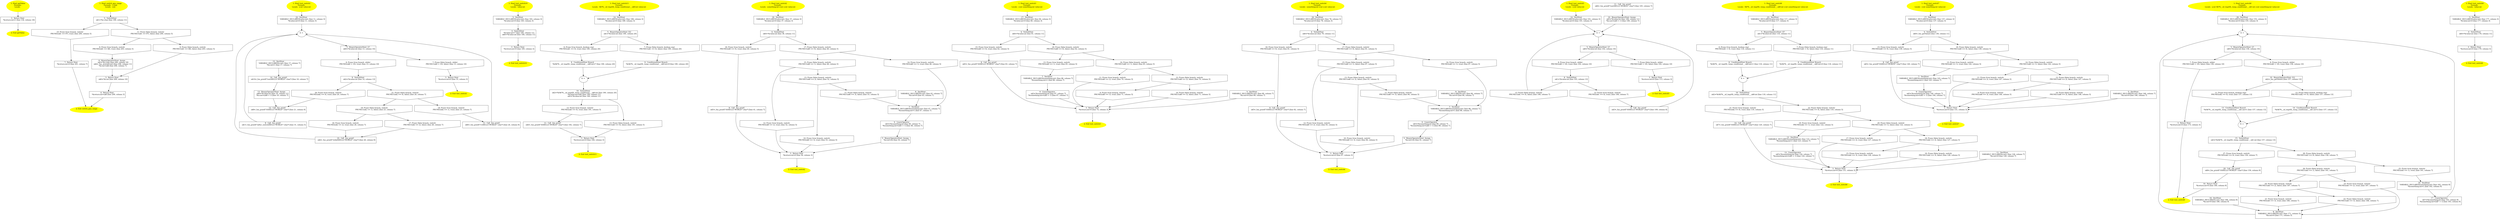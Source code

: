 /* @generated */
digraph cfg {
"getValue.faa0c7b1433b0c97_1" [label="1: Start getValue\nFormals: \nLocals:  \n  " color=yellow style=filled]
	

	 "getValue.faa0c7b1433b0c97_1" -> "getValue.faa0c7b1433b0c97_3" ;
"getValue.faa0c7b1433b0c97_2" [label="2: Exit getValue \n  " color=yellow style=filled]
	

"getValue.faa0c7b1433b0c97_3" [label="3:  Return Stmt \n   *&return:int=1 [line 134, column 18]\n " shape="box"]
	

	 "getValue.faa0c7b1433b0c97_3" -> "getValue.faa0c7b1433b0c97_2" ;
"switch_gnu_range.fe09b2428ff32c71_1" [label="1: Start switch_gnu_range\nFormals:  c:char\nLocals:  i:int \n  " color=yellow style=filled]
	

	 "switch_gnu_range.fe09b2428ff32c71_1" -> "switch_gnu_range.fe09b2428ff32c71_5" ;
"switch_gnu_range.fe09b2428ff32c71_2" [label="2: Exit switch_gnu_range \n  " color=yellow style=filled]
	

"switch_gnu_range.fe09b2428ff32c71_3" [label="3:  Return Stmt \n   n$0=*&i:int [line 209, column 10]\n " shape="box"]
	

	 "switch_gnu_range.fe09b2428ff32c71_3" -> "switch_gnu_range.fe09b2428ff32c71_4" ;
"switch_gnu_range.fe09b2428ff32c71_4" [label="4:  Return Stmt \n   *&return:int=n$0 [line 209, column 3]\n " shape="box"]
	

	 "switch_gnu_range.fe09b2428ff32c71_4" -> "switch_gnu_range.fe09b2428ff32c71_2" ;
"switch_gnu_range.fe09b2428ff32c71_5" [label="5:  SwitchStmt \n   n$1=*&c:char [line 199, column 11]\n " shape="box"]
	

	 "switch_gnu_range.fe09b2428ff32c71_5" -> "switch_gnu_range.fe09b2428ff32c71_10" ;
	 "switch_gnu_range.fe09b2428ff32c71_5" -> "switch_gnu_range.fe09b2428ff32c71_11" ;
"switch_gnu_range.fe09b2428ff32c71_6" [label="6:  BinaryOperatorStmt: Assign \n   n$3=*&c:char [line 206, column 16]\n  n$4=_fun_atoi(n$3:int) [line 206, column 11]\n  *&i:int=n$4 [line 206, column 7]\n " shape="box"]
	

	 "switch_gnu_range.fe09b2428ff32c71_6" -> "switch_gnu_range.fe09b2428ff32c71_3" ;
"switch_gnu_range.fe09b2428ff32c71_7" [label="7:  Return Stmt \n   *&return:int=0 [line 201, column 7]\n " shape="box"]
	

	 "switch_gnu_range.fe09b2428ff32c71_7" -> "switch_gnu_range.fe09b2428ff32c71_2" ;
"switch_gnu_range.fe09b2428ff32c71_8" [label="8: Prune (true branch, switch) \n   PRUNE((n$1 == 48), true); [line 203, column 5]\n " shape="invhouse"]
	

	 "switch_gnu_range.fe09b2428ff32c71_8" -> "switch_gnu_range.fe09b2428ff32c71_6" ;
"switch_gnu_range.fe09b2428ff32c71_9" [label="9: Prune (false branch, switch) \n   PRUNE(!(n$1 == 48), false); [line 203, column 5]\n " shape="invhouse"]
	

	 "switch_gnu_range.fe09b2428ff32c71_9" -> "switch_gnu_range.fe09b2428ff32c71_3" ;
"switch_gnu_range.fe09b2428ff32c71_10" [label="10: Prune (true branch, switch) \n   PRUNE((n$1 == 97), true); [line 200, column 5]\n " shape="invhouse"]
	

	 "switch_gnu_range.fe09b2428ff32c71_10" -> "switch_gnu_range.fe09b2428ff32c71_7" ;
"switch_gnu_range.fe09b2428ff32c71_11" [label="11: Prune (false branch, switch) \n   PRUNE(!(n$1 == 97), false); [line 200, column 5]\n " shape="invhouse"]
	

	 "switch_gnu_range.fe09b2428ff32c71_11" -> "switch_gnu_range.fe09b2428ff32c71_8" ;
	 "switch_gnu_range.fe09b2428ff32c71_11" -> "switch_gnu_range.fe09b2428ff32c71_9" ;
"test_switch1.7c92c7e14d1a0ee2_1" [label="1: Start test_switch1\nFormals: \nLocals:  x:int value:int \n  " color=yellow style=filled]
	

	 "test_switch1.7c92c7e14d1a0ee2_1" -> "test_switch1.7c92c7e14d1a0ee2_22" ;
"test_switch1.7c92c7e14d1a0ee2_2" [label="2: Exit test_switch1 \n  " color=yellow style=filled]
	

"test_switch1.7c92c7e14d1a0ee2_3" [label="3:  Return Stmt \n   *&return:int=0 [line 33, column 3]\n " shape="box"]
	

	 "test_switch1.7c92c7e14d1a0ee2_3" -> "test_switch1.7c92c7e14d1a0ee2_2" ;
"test_switch1.7c92c7e14d1a0ee2_4" [label="4: + \n  " ]
	

	 "test_switch1.7c92c7e14d1a0ee2_4" -> "test_switch1.7c92c7e14d1a0ee2_5" ;
"test_switch1.7c92c7e14d1a0ee2_5" [label="5:  BinaryOperatorStmt: LT \n   n$0=*&value:int [line 13, column 10]\n " shape="box"]
	

	 "test_switch1.7c92c7e14d1a0ee2_5" -> "test_switch1.7c92c7e14d1a0ee2_6" ;
	 "test_switch1.7c92c7e14d1a0ee2_5" -> "test_switch1.7c92c7e14d1a0ee2_7" ;
"test_switch1.7c92c7e14d1a0ee2_6" [label="6: Prune (true branch, while) \n   PRUNE((n$0 < 10), true); [line 13, column 10]\n " shape="invhouse"]
	

	 "test_switch1.7c92c7e14d1a0ee2_6" -> "test_switch1.7c92c7e14d1a0ee2_9" ;
"test_switch1.7c92c7e14d1a0ee2_7" [label="7: Prune (false branch, while) \n   PRUNE(!(n$0 < 10), false); [line 13, column 10]\n " shape="invhouse"]
	

	 "test_switch1.7c92c7e14d1a0ee2_7" -> "test_switch1.7c92c7e14d1a0ee2_3" ;
"test_switch1.7c92c7e14d1a0ee2_8" [label="8:  Call _fun_printf \n   n$1=_fun_printf(\"(after_switch)HELLO WORLD!\":char*) [line 31, column 5]\n " shape="box"]
	

	 "test_switch1.7c92c7e14d1a0ee2_8" -> "test_switch1.7c92c7e14d1a0ee2_4" ;
"test_switch1.7c92c7e14d1a0ee2_9" [label="9:  SwitchStmt \n   n$2=*&value:int [line 14, column 13]\n " shape="box"]
	

	 "test_switch1.7c92c7e14d1a0ee2_9" -> "test_switch1.7c92c7e14d1a0ee2_20" ;
	 "test_switch1.7c92c7e14d1a0ee2_9" -> "test_switch1.7c92c7e14d1a0ee2_21" ;
"test_switch1.7c92c7e14d1a0ee2_10" [label="10:  Call _fun_printf \n   n$4=_fun_printf(\"(2/def)HELLO WORLD!\":char*) [line 28, column 9]\n " shape="box"]
	

	 "test_switch1.7c92c7e14d1a0ee2_10" -> "test_switch1.7c92c7e14d1a0ee2_4" ;
"test_switch1.7c92c7e14d1a0ee2_11" [label="11:  Call _fun_printf \n   n$6=_fun_printf(\"(1)HELLO WORLD!\":char*) [line 24, column 9]\n " shape="box"]
	

	 "test_switch1.7c92c7e14d1a0ee2_11" -> "test_switch1.7c92c7e14d1a0ee2_4" ;
"test_switch1.7c92c7e14d1a0ee2_12" [label="12:  Call _fun_printf \n   n$8=_fun_printf(\"(0)HELLO WORLD!\":char*) [line 21, column 9]\n " shape="box"]
	

	 "test_switch1.7c92c7e14d1a0ee2_12" -> "test_switch1.7c92c7e14d1a0ee2_8" ;
"test_switch1.7c92c7e14d1a0ee2_13" [label="13:  BinaryOperatorStmt: Assign \n   n$9=*&value:int [line 19, column 11]\n  *&x:int=(n$9 + 1) [line 19, column 7]\n " shape="box"]
	

	 "test_switch1.7c92c7e14d1a0ee2_13" -> "test_switch1.7c92c7e14d1a0ee2_12" ;
"test_switch1.7c92c7e14d1a0ee2_14" [label="14:  Call _fun_printf \n   n$10=_fun_printf(\"(out)HELLO WORLD!\":char*) [line 18, column 7]\n " shape="box"]
	

	 "test_switch1.7c92c7e14d1a0ee2_14" -> "test_switch1.7c92c7e14d1a0ee2_13" ;
"test_switch1.7c92c7e14d1a0ee2_15" [label="15:  DeclStmt \n   VARIABLE_DECLARED(x:int); [line 17, column 7]\n  *&x:int=1 [line 17, column 7]\n " shape="box"]
	

	 "test_switch1.7c92c7e14d1a0ee2_15" -> "test_switch1.7c92c7e14d1a0ee2_14" ;
"test_switch1.7c92c7e14d1a0ee2_16" [label="16: Prune (true branch, switch) \n   PRUNE((n$2 == 2), true); [line 26, column 7]\n " shape="invhouse"]
	

	 "test_switch1.7c92c7e14d1a0ee2_16" -> "test_switch1.7c92c7e14d1a0ee2_10" ;
"test_switch1.7c92c7e14d1a0ee2_17" [label="17: Prune (false branch, switch) \n   PRUNE(!(n$2 == 2), false); [line 26, column 7]\n " shape="invhouse"]
	

	 "test_switch1.7c92c7e14d1a0ee2_17" -> "test_switch1.7c92c7e14d1a0ee2_10" ;
"test_switch1.7c92c7e14d1a0ee2_18" [label="18: Prune (true branch, switch) \n   PRUNE((n$2 == 1), true); [line 23, column 7]\n " shape="invhouse"]
	

	 "test_switch1.7c92c7e14d1a0ee2_18" -> "test_switch1.7c92c7e14d1a0ee2_11" ;
"test_switch1.7c92c7e14d1a0ee2_19" [label="19: Prune (false branch, switch) \n   PRUNE(!(n$2 == 1), false); [line 23, column 7]\n " shape="invhouse"]
	

	 "test_switch1.7c92c7e14d1a0ee2_19" -> "test_switch1.7c92c7e14d1a0ee2_16" ;
	 "test_switch1.7c92c7e14d1a0ee2_19" -> "test_switch1.7c92c7e14d1a0ee2_17" ;
"test_switch1.7c92c7e14d1a0ee2_20" [label="20: Prune (true branch, switch) \n   PRUNE((n$2 == 0), true); [line 20, column 7]\n " shape="invhouse"]
	

	 "test_switch1.7c92c7e14d1a0ee2_20" -> "test_switch1.7c92c7e14d1a0ee2_12" ;
"test_switch1.7c92c7e14d1a0ee2_21" [label="21: Prune (false branch, switch) \n   PRUNE(!(n$2 == 0), false); [line 20, column 7]\n " shape="invhouse"]
	

	 "test_switch1.7c92c7e14d1a0ee2_21" -> "test_switch1.7c92c7e14d1a0ee2_18" ;
	 "test_switch1.7c92c7e14d1a0ee2_21" -> "test_switch1.7c92c7e14d1a0ee2_19" ;
"test_switch1.7c92c7e14d1a0ee2_22" [label="22:  DeclStmt \n   VARIABLE_DECLARED(value:int); [line 11, column 3]\n  *&value:int=0 [line 11, column 3]\n " shape="box"]
	

	 "test_switch1.7c92c7e14d1a0ee2_22" -> "test_switch1.7c92c7e14d1a0ee2_4" ;
"test_switch10.8a4170d3888102a2_1" [label="1: Start test_switch10\nFormals: \nLocals:  value:int \n  " color=yellow style=filled]
	

	 "test_switch10.8a4170d3888102a2_1" -> "test_switch10.8a4170d3888102a2_5" ;
"test_switch10.8a4170d3888102a2_2" [label="2: Exit test_switch10 \n  " color=yellow style=filled]
	

"test_switch10.8a4170d3888102a2_3" [label="3:  Return Stmt \n   *&return:int=0 [line 185, column 3]\n " shape="box"]
	

	 "test_switch10.8a4170d3888102a2_3" -> "test_switch10.8a4170d3888102a2_2" ;
"test_switch10.8a4170d3888102a2_4" [label="4:  SwitchStmt \n   *&value:int=7 [line 184, column 11]\n  n$0=*&value:int [line 184, column 11]\n " shape="box"]
	

	 "test_switch10.8a4170d3888102a2_4" -> "test_switch10.8a4170d3888102a2_3" ;
"test_switch10.8a4170d3888102a2_5" [label="5:  DeclStmt \n   VARIABLE_DECLARED(value:int); [line 183, column 3]\n  *&value:int=0 [line 183, column 3]\n " shape="box"]
	

	 "test_switch10.8a4170d3888102a2_5" -> "test_switch10.8a4170d3888102a2_4" ;
"test_switch11.a1a6d859e414d268_1" [label="1: Start test_switch11\nFormals: \nLocals:  0$?%__sil_tmpSIL_temp_conditional___n$0:int value:int \n  " color=yellow style=filled]
	

	 "test_switch11.a1a6d859e414d268_1" -> "test_switch11.a1a6d859e414d268_14" ;
"test_switch11.a1a6d859e414d268_2" [label="2: Exit test_switch11 \n  " color=yellow style=filled]
	

"test_switch11.a1a6d859e414d268_3" [label="3:  Return Stmt \n   *&return:int=0 [line 194, column 3]\n " shape="box"]
	

	 "test_switch11.a1a6d859e414d268_3" -> "test_switch11.a1a6d859e414d268_2" ;
"test_switch11.a1a6d859e414d268_4" [label="4: + \n  " ]
	

	 "test_switch11.a1a6d859e414d268_4" -> "test_switch11.a1a6d859e414d268_10" ;
"test_switch11.a1a6d859e414d268_5" [label="5:  BinaryOperatorStmt: EQ \n   n$1=*&value:int [line 190, column 20]\n " shape="box"]
	

	 "test_switch11.a1a6d859e414d268_5" -> "test_switch11.a1a6d859e414d268_6" ;
	 "test_switch11.a1a6d859e414d268_5" -> "test_switch11.a1a6d859e414d268_7" ;
"test_switch11.a1a6d859e414d268_6" [label="6: Prune (true branch, boolean exp) \n   PRUNE((n$1 == 0), true); [line 190, column 20]\n " shape="invhouse"]
	

	 "test_switch11.a1a6d859e414d268_6" -> "test_switch11.a1a6d859e414d268_8" ;
"test_switch11.a1a6d859e414d268_7" [label="7: Prune (false branch, boolean exp) \n   PRUNE(!(n$1 == 0), false); [line 190, column 20]\n " shape="invhouse"]
	

	 "test_switch11.a1a6d859e414d268_7" -> "test_switch11.a1a6d859e414d268_9" ;
"test_switch11.a1a6d859e414d268_8" [label="8:  ConditionalStmt Branch \n   *&0$?%__sil_tmpSIL_temp_conditional___n$0:int=7 [line 190, column 20]\n " shape="box"]
	

	 "test_switch11.a1a6d859e414d268_8" -> "test_switch11.a1a6d859e414d268_4" ;
"test_switch11.a1a6d859e414d268_9" [label="9:  ConditionalStmt Branch \n   *&0$?%__sil_tmpSIL_temp_conditional___n$0:int=9 [line 190, column 20]\n " shape="box"]
	

	 "test_switch11.a1a6d859e414d268_9" -> "test_switch11.a1a6d859e414d268_4" ;
"test_switch11.a1a6d859e414d268_10" [label="10:  SwitchStmt \n   n$2=*&0$?%__sil_tmpSIL_temp_conditional___n$0:int [line 190, column 20]\n  *&value:int=n$2 [line 190, column 11]\n  n$3=*&value:int [line 190, column 11]\n " shape="box"]
	

	 "test_switch11.a1a6d859e414d268_10" -> "test_switch11.a1a6d859e414d268_12" ;
	 "test_switch11.a1a6d859e414d268_10" -> "test_switch11.a1a6d859e414d268_13" ;
"test_switch11.a1a6d859e414d268_11" [label="11:  Call _fun_printf \n   n$4=_fun_printf(\"(0)HELLO WORLD!\":char*) [line 192, column 7]\n " shape="box"]
	

	 "test_switch11.a1a6d859e414d268_11" -> "test_switch11.a1a6d859e414d268_3" ;
"test_switch11.a1a6d859e414d268_12" [label="12: Prune (true branch, switch) \n   PRUNE((n$3 == 0), true); [line 191, column 5]\n " shape="invhouse"]
	

	 "test_switch11.a1a6d859e414d268_12" -> "test_switch11.a1a6d859e414d268_11" ;
"test_switch11.a1a6d859e414d268_13" [label="13: Prune (false branch, switch) \n   PRUNE(!(n$3 == 0), false); [line 191, column 5]\n " shape="invhouse"]
	

	 "test_switch11.a1a6d859e414d268_13" -> "test_switch11.a1a6d859e414d268_3" ;
"test_switch11.a1a6d859e414d268_14" [label="14:  DeclStmt \n   VARIABLE_DECLARED(value:int); [line 189, column 3]\n  *&value:int=0 [line 189, column 3]\n " shape="box"]
	

	 "test_switch11.a1a6d859e414d268_14" -> "test_switch11.a1a6d859e414d268_5" ;
"test_switch2.0717c55583f10f47_1" [label="1: Start test_switch2\nFormals: \nLocals:  something:int z:int x:int value:int \n  " color=yellow style=filled]
	

	 "test_switch2.0717c55583f10f47_1" -> "test_switch2.0717c55583f10f47_18" ;
"test_switch2.0717c55583f10f47_2" [label="2: Exit test_switch2 \n  " color=yellow style=filled]
	

"test_switch2.0717c55583f10f47_3" [label="3:  Return Stmt \n   *&return:int=0 [line 56, column 3]\n " shape="box"]
	

	 "test_switch2.0717c55583f10f47_3" -> "test_switch2.0717c55583f10f47_2" ;
"test_switch2.0717c55583f10f47_4" [label="4:  SwitchStmt \n   n$0=*&value:int [line 38, column 11]\n " shape="box"]
	

	 "test_switch2.0717c55583f10f47_4" -> "test_switch2.0717c55583f10f47_16" ;
	 "test_switch2.0717c55583f10f47_4" -> "test_switch2.0717c55583f10f47_17" ;
"test_switch2.0717c55583f10f47_5" [label="5:  BinaryOperatorStmt: Assign \n   *&z:int=42 [line 50, column 7]\n " shape="box"]
	

	 "test_switch2.0717c55583f10f47_5" -> "test_switch2.0717c55583f10f47_3" ;
"test_switch2.0717c55583f10f47_6" [label="6:  UnaryOperator \n   n$3=*&something:int [line 48, column 7]\n  *&something:int=(n$3 + 1) [line 48, column 7]\n " shape="box"]
	

	 "test_switch2.0717c55583f10f47_6" -> "test_switch2.0717c55583f10f47_5" ;
"test_switch2.0717c55583f10f47_7" [label="7:  DeclStmt \n   VARIABLE_DECLARED(something:int); [line 47, column 7]\n  *&something:int=1 [line 47, column 7]\n " shape="box"]
	

	 "test_switch2.0717c55583f10f47_7" -> "test_switch2.0717c55583f10f47_6" ;
"test_switch2.0717c55583f10f47_8" [label="8:  DeclStmt \n   VARIABLE_DECLARED(z:int); [line 43, column 7]\n  *&z:int=9 [line 43, column 7]\n " shape="box"]
	

	 "test_switch2.0717c55583f10f47_8" -> "test_switch2.0717c55583f10f47_7" ;
"test_switch2.0717c55583f10f47_9" [label="9:  Call _fun_printf \n   n$5=_fun_printf(\"(0)HELLO WORLD!\":char*) [line 41, column 7]\n " shape="box"]
	

	 "test_switch2.0717c55583f10f47_9" -> "test_switch2.0717c55583f10f47_3" ;
"test_switch2.0717c55583f10f47_10" [label="10: Prune (true branch, switch) \n   PRUNE((n$0 == 3), true); [line 53, column 5]\n " shape="invhouse"]
	

	 "test_switch2.0717c55583f10f47_10" -> "test_switch2.0717c55583f10f47_3" ;
"test_switch2.0717c55583f10f47_11" [label="11: Prune (false branch, switch) \n   PRUNE(!(n$0 == 3), false); [line 53, column 5]\n " shape="invhouse"]
	

	 "test_switch2.0717c55583f10f47_11" -> "test_switch2.0717c55583f10f47_7" ;
"test_switch2.0717c55583f10f47_12" [label="12: Prune (true branch, switch) \n   PRUNE((n$0 == 2), true); [line 52, column 5]\n " shape="invhouse"]
	

	 "test_switch2.0717c55583f10f47_12" -> "test_switch2.0717c55583f10f47_3" ;
"test_switch2.0717c55583f10f47_13" [label="13: Prune (false branch, switch) \n   PRUNE(!(n$0 == 2), false); [line 52, column 5]\n " shape="invhouse"]
	

	 "test_switch2.0717c55583f10f47_13" -> "test_switch2.0717c55583f10f47_10" ;
	 "test_switch2.0717c55583f10f47_13" -> "test_switch2.0717c55583f10f47_11" ;
"test_switch2.0717c55583f10f47_14" [label="14: Prune (true branch, switch) \n   PRUNE((n$0 == 1), true); [line 46, column 5]\n " shape="invhouse"]
	

	 "test_switch2.0717c55583f10f47_14" -> "test_switch2.0717c55583f10f47_7" ;
"test_switch2.0717c55583f10f47_15" [label="15: Prune (false branch, switch) \n   PRUNE(!(n$0 == 1), false); [line 46, column 5]\n " shape="invhouse"]
	

	 "test_switch2.0717c55583f10f47_15" -> "test_switch2.0717c55583f10f47_12" ;
	 "test_switch2.0717c55583f10f47_15" -> "test_switch2.0717c55583f10f47_13" ;
"test_switch2.0717c55583f10f47_16" [label="16: Prune (true branch, switch) \n   PRUNE((n$0 == 0), true); [line 40, column 5]\n " shape="invhouse"]
	

	 "test_switch2.0717c55583f10f47_16" -> "test_switch2.0717c55583f10f47_9" ;
"test_switch2.0717c55583f10f47_17" [label="17: Prune (false branch, switch) \n   PRUNE(!(n$0 == 0), false); [line 40, column 5]\n " shape="invhouse"]
	

	 "test_switch2.0717c55583f10f47_17" -> "test_switch2.0717c55583f10f47_14" ;
	 "test_switch2.0717c55583f10f47_17" -> "test_switch2.0717c55583f10f47_15" ;
"test_switch2.0717c55583f10f47_18" [label="18:  DeclStmt \n   VARIABLE_DECLARED(value:int); [line 37, column 3]\n  *&value:int=0 [line 37, column 3]\n " shape="box"]
	

	 "test_switch2.0717c55583f10f47_18" -> "test_switch2.0717c55583f10f47_4" ;
"test_switch3.d602e3f7cc006866_1" [label="1: Start test_switch3\nFormals: \nLocals:  z:int something:int value:int \n  " color=yellow style=filled]
	

	 "test_switch3.d602e3f7cc006866_1" -> "test_switch3.d602e3f7cc006866_17" ;
"test_switch3.d602e3f7cc006866_2" [label="2: Exit test_switch3 \n  " color=yellow style=filled]
	

"test_switch3.d602e3f7cc006866_3" [label="3:  Return Stmt \n   *&return:int=0 [line 74, column 3]\n " shape="box"]
	

	 "test_switch3.d602e3f7cc006866_3" -> "test_switch3.d602e3f7cc006866_2" ;
"test_switch3.d602e3f7cc006866_4" [label="4:  SwitchStmt \n   n$0=*&value:int [line 61, column 11]\n " shape="box"]
	

	 "test_switch3.d602e3f7cc006866_4" -> "test_switch3.d602e3f7cc006866_15" ;
	 "test_switch3.d602e3f7cc006866_4" -> "test_switch3.d602e3f7cc006866_16" ;
"test_switch3.d602e3f7cc006866_5" [label="5:  DeclStmt \n   VARIABLE_DECLARED(z:int); [line 69, column 7]\n  *&z:int=9 [line 69, column 7]\n " shape="box"]
	

	 "test_switch3.d602e3f7cc006866_5" -> "test_switch3.d602e3f7cc006866_3" ;
"test_switch3.d602e3f7cc006866_6" [label="6:  UnaryOperator \n   n$3=*&something:int [line 67, column 7]\n  *&something:int=(n$3 + 1) [line 67, column 7]\n " shape="box"]
	

	 "test_switch3.d602e3f7cc006866_6" -> "test_switch3.d602e3f7cc006866_3" ;
"test_switch3.d602e3f7cc006866_7" [label="7:  DeclStmt \n   VARIABLE_DECLARED(something:int); [line 66, column 7]\n  *&something:int=1 [line 66, column 7]\n " shape="box"]
	

	 "test_switch3.d602e3f7cc006866_7" -> "test_switch3.d602e3f7cc006866_6" ;
"test_switch3.d602e3f7cc006866_8" [label="8:  Call _fun_printf \n   n$5=_fun_printf(\"(0)HELLO WORLD!\":char*) [line 63, column 7]\n " shape="box"]
	

	 "test_switch3.d602e3f7cc006866_8" -> "test_switch3.d602e3f7cc006866_3" ;
"test_switch3.d602e3f7cc006866_9" [label="9: Prune (true branch, switch) \n   PRUNE((n$0 == 3), true); [line 71, column 5]\n " shape="invhouse"]
	

	 "test_switch3.d602e3f7cc006866_9" -> "test_switch3.d602e3f7cc006866_3" ;
"test_switch3.d602e3f7cc006866_10" [label="10: Prune (false branch, switch) \n   PRUNE(!(n$0 == 3), false); [line 71, column 5]\n " shape="invhouse"]
	

	 "test_switch3.d602e3f7cc006866_10" -> "test_switch3.d602e3f7cc006866_3" ;
"test_switch3.d602e3f7cc006866_11" [label="11: Prune (true branch, switch) \n   PRUNE((n$0 == 2), true); [line 70, column 5]\n " shape="invhouse"]
	

	 "test_switch3.d602e3f7cc006866_11" -> "test_switch3.d602e3f7cc006866_3" ;
"test_switch3.d602e3f7cc006866_12" [label="12: Prune (false branch, switch) \n   PRUNE(!(n$0 == 2), false); [line 70, column 5]\n " shape="invhouse"]
	

	 "test_switch3.d602e3f7cc006866_12" -> "test_switch3.d602e3f7cc006866_9" ;
	 "test_switch3.d602e3f7cc006866_12" -> "test_switch3.d602e3f7cc006866_10" ;
"test_switch3.d602e3f7cc006866_13" [label="13: Prune (true branch, switch) \n   PRUNE((n$0 == 1), true); [line 65, column 5]\n " shape="invhouse"]
	

	 "test_switch3.d602e3f7cc006866_13" -> "test_switch3.d602e3f7cc006866_7" ;
"test_switch3.d602e3f7cc006866_14" [label="14: Prune (false branch, switch) \n   PRUNE(!(n$0 == 1), false); [line 65, column 5]\n " shape="invhouse"]
	

	 "test_switch3.d602e3f7cc006866_14" -> "test_switch3.d602e3f7cc006866_11" ;
	 "test_switch3.d602e3f7cc006866_14" -> "test_switch3.d602e3f7cc006866_12" ;
"test_switch3.d602e3f7cc006866_15" [label="15: Prune (true branch, switch) \n   PRUNE((n$0 == 0), true); [line 62, column 5]\n " shape="invhouse"]
	

	 "test_switch3.d602e3f7cc006866_15" -> "test_switch3.d602e3f7cc006866_8" ;
"test_switch3.d602e3f7cc006866_16" [label="16: Prune (false branch, switch) \n   PRUNE(!(n$0 == 0), false); [line 62, column 5]\n " shape="invhouse"]
	

	 "test_switch3.d602e3f7cc006866_16" -> "test_switch3.d602e3f7cc006866_13" ;
	 "test_switch3.d602e3f7cc006866_16" -> "test_switch3.d602e3f7cc006866_14" ;
"test_switch3.d602e3f7cc006866_17" [label="17:  DeclStmt \n   VARIABLE_DECLARED(value:int); [line 60, column 3]\n  *&value:int=0 [line 60, column 3]\n " shape="box"]
	

	 "test_switch3.d602e3f7cc006866_17" -> "test_switch3.d602e3f7cc006866_4" ;
"test_switch4.70d4e6e8539e8d1e_1" [label="1: Start test_switch4\nFormals: \nLocals:  something:int z:int x:int value:int \n  " color=yellow style=filled]
	

	 "test_switch4.70d4e6e8539e8d1e_1" -> "test_switch4.70d4e6e8539e8d1e_18" ;
"test_switch4.70d4e6e8539e8d1e_2" [label="2: Exit test_switch4 \n  " color=yellow style=filled]
	

"test_switch4.70d4e6e8539e8d1e_3" [label="3:  Return Stmt \n   *&return:int=0 [line 97, column 3]\n " shape="box"]
	

	 "test_switch4.70d4e6e8539e8d1e_3" -> "test_switch4.70d4e6e8539e8d1e_2" ;
"test_switch4.70d4e6e8539e8d1e_4" [label="4:  SwitchStmt \n   n$0=*&value:int [line 79, column 11]\n " shape="box"]
	

	 "test_switch4.70d4e6e8539e8d1e_4" -> "test_switch4.70d4e6e8539e8d1e_16" ;
	 "test_switch4.70d4e6e8539e8d1e_4" -> "test_switch4.70d4e6e8539e8d1e_17" ;
"test_switch4.70d4e6e8539e8d1e_5" [label="5:  BinaryOperatorStmt: Assign \n   *&z:int=42 [line 91, column 7]\n " shape="box"]
	

	 "test_switch4.70d4e6e8539e8d1e_5" -> "test_switch4.70d4e6e8539e8d1e_3" ;
"test_switch4.70d4e6e8539e8d1e_6" [label="6:  UnaryOperator \n   n$3=*&something:int [line 89, column 7]\n  *&something:int=(n$3 + 1) [line 89, column 7]\n " shape="box"]
	

	 "test_switch4.70d4e6e8539e8d1e_6" -> "test_switch4.70d4e6e8539e8d1e_5" ;
"test_switch4.70d4e6e8539e8d1e_7" [label="7:  DeclStmt \n   VARIABLE_DECLARED(something:int); [line 88, column 7]\n  *&something:int=1 [line 88, column 7]\n " shape="box"]
	

	 "test_switch4.70d4e6e8539e8d1e_7" -> "test_switch4.70d4e6e8539e8d1e_6" ;
"test_switch4.70d4e6e8539e8d1e_8" [label="8:  DeclStmt \n   VARIABLE_DECLARED(z:int); [line 84, column 7]\n  *&z:int=9 [line 84, column 7]\n " shape="box"]
	

	 "test_switch4.70d4e6e8539e8d1e_8" -> "test_switch4.70d4e6e8539e8d1e_7" ;
"test_switch4.70d4e6e8539e8d1e_9" [label="9:  Call _fun_printf \n   n$5=_fun_printf(\"(0)HELLO WORLD!\":char*) [line 82, column 7]\n " shape="box"]
	

	 "test_switch4.70d4e6e8539e8d1e_9" -> "test_switch4.70d4e6e8539e8d1e_3" ;
"test_switch4.70d4e6e8539e8d1e_10" [label="10: Prune (true branch, switch) \n   PRUNE((n$0 == 3), true); [line 94, column 5]\n " shape="invhouse"]
	

	 "test_switch4.70d4e6e8539e8d1e_10" -> "test_switch4.70d4e6e8539e8d1e_3" ;
"test_switch4.70d4e6e8539e8d1e_11" [label="11: Prune (false branch, switch) \n   PRUNE(!(n$0 == 3), false); [line 94, column 5]\n " shape="invhouse"]
	

	 "test_switch4.70d4e6e8539e8d1e_11" -> "test_switch4.70d4e6e8539e8d1e_7" ;
"test_switch4.70d4e6e8539e8d1e_12" [label="12: Prune (true branch, switch) \n   PRUNE((n$0 == 2), true); [line 93, column 5]\n " shape="invhouse"]
	

	 "test_switch4.70d4e6e8539e8d1e_12" -> "test_switch4.70d4e6e8539e8d1e_3" ;
"test_switch4.70d4e6e8539e8d1e_13" [label="13: Prune (false branch, switch) \n   PRUNE(!(n$0 == 2), false); [line 93, column 5]\n " shape="invhouse"]
	

	 "test_switch4.70d4e6e8539e8d1e_13" -> "test_switch4.70d4e6e8539e8d1e_10" ;
	 "test_switch4.70d4e6e8539e8d1e_13" -> "test_switch4.70d4e6e8539e8d1e_11" ;
"test_switch4.70d4e6e8539e8d1e_14" [label="14: Prune (true branch, switch) \n   PRUNE((n$0 == 1), true); [line 87, column 5]\n " shape="invhouse"]
	

	 "test_switch4.70d4e6e8539e8d1e_14" -> "test_switch4.70d4e6e8539e8d1e_7" ;
"test_switch4.70d4e6e8539e8d1e_15" [label="15: Prune (false branch, switch) \n   PRUNE(!(n$0 == 1), false); [line 87, column 5]\n " shape="invhouse"]
	

	 "test_switch4.70d4e6e8539e8d1e_15" -> "test_switch4.70d4e6e8539e8d1e_12" ;
	 "test_switch4.70d4e6e8539e8d1e_15" -> "test_switch4.70d4e6e8539e8d1e_13" ;
"test_switch4.70d4e6e8539e8d1e_16" [label="16: Prune (true branch, switch) \n   PRUNE((n$0 == 0), true); [line 81, column 5]\n " shape="invhouse"]
	

	 "test_switch4.70d4e6e8539e8d1e_16" -> "test_switch4.70d4e6e8539e8d1e_9" ;
"test_switch4.70d4e6e8539e8d1e_17" [label="17: Prune (false branch, switch) \n   PRUNE(!(n$0 == 0), false); [line 81, column 5]\n " shape="invhouse"]
	

	 "test_switch4.70d4e6e8539e8d1e_17" -> "test_switch4.70d4e6e8539e8d1e_14" ;
	 "test_switch4.70d4e6e8539e8d1e_17" -> "test_switch4.70d4e6e8539e8d1e_15" ;
"test_switch4.70d4e6e8539e8d1e_18" [label="18:  DeclStmt \n   VARIABLE_DECLARED(value:int); [line 78, column 3]\n  *&value:int=0 [line 78, column 3]\n " shape="box"]
	

	 "test_switch4.70d4e6e8539e8d1e_18" -> "test_switch4.70d4e6e8539e8d1e_4" ;
"test_switch5.1d93fcc376cd0151_1" [label="1: Start test_switch5\nFormals: \nLocals:  x:int value:int \n  " color=yellow style=filled]
	

	 "test_switch5.1d93fcc376cd0151_1" -> "test_switch5.1d93fcc376cd0151_14" ;
"test_switch5.1d93fcc376cd0151_2" [label="2: Exit test_switch5 \n  " color=yellow style=filled]
	

"test_switch5.1d93fcc376cd0151_3" [label="3:  Return Stmt \n   *&return:int=0 [line 113, column 3]\n " shape="box"]
	

	 "test_switch5.1d93fcc376cd0151_3" -> "test_switch5.1d93fcc376cd0151_2" ;
"test_switch5.1d93fcc376cd0151_4" [label="4: + \n  " ]
	

	 "test_switch5.1d93fcc376cd0151_4" -> "test_switch5.1d93fcc376cd0151_5" ;
"test_switch5.1d93fcc376cd0151_5" [label="5:  BinaryOperatorStmt: LT \n   n$0=*&value:int [line 102, column 10]\n " shape="box"]
	

	 "test_switch5.1d93fcc376cd0151_5" -> "test_switch5.1d93fcc376cd0151_6" ;
	 "test_switch5.1d93fcc376cd0151_5" -> "test_switch5.1d93fcc376cd0151_7" ;
"test_switch5.1d93fcc376cd0151_6" [label="6: Prune (true branch, while) \n   PRUNE((n$0 < 10), true); [line 102, column 10]\n " shape="invhouse"]
	

	 "test_switch5.1d93fcc376cd0151_6" -> "test_switch5.1d93fcc376cd0151_8" ;
"test_switch5.1d93fcc376cd0151_7" [label="7: Prune (false branch, while) \n   PRUNE(!(n$0 < 10), false); [line 102, column 10]\n " shape="invhouse"]
	

	 "test_switch5.1d93fcc376cd0151_7" -> "test_switch5.1d93fcc376cd0151_3" ;
"test_switch5.1d93fcc376cd0151_8" [label="8:  SwitchStmt \n   n$1=*&value:int [line 103, column 13]\n " shape="box"]
	

	 "test_switch5.1d93fcc376cd0151_8" -> "test_switch5.1d93fcc376cd0151_12" ;
	 "test_switch5.1d93fcc376cd0151_8" -> "test_switch5.1d93fcc376cd0151_13" ;
"test_switch5.1d93fcc376cd0151_9" [label="9:  Call _fun_printf \n   n$3=_fun_printf(\"(0)HELLO WORLD!\":char*) [line 109, column 9]\n " shape="box"]
	

	 "test_switch5.1d93fcc376cd0151_9" -> "test_switch5.1d93fcc376cd0151_4" ;
"test_switch5.1d93fcc376cd0151_10" [label="10:  BinaryOperatorStmt: Assign \n   n$5=*&value:int [line 106, column 11]\n  *&x:int=(n$5 + 1) [line 106, column 7]\n " shape="box"]
	

	 "test_switch5.1d93fcc376cd0151_10" -> "test_switch5.1d93fcc376cd0151_4" ;
"test_switch5.1d93fcc376cd0151_11" [label="11:  Call _fun_printf \n   n$6=_fun_printf(\"(out)HELLO WORLD!\":char*) [line 105, column 7]\n " shape="box"]
	

	 "test_switch5.1d93fcc376cd0151_11" -> "test_switch5.1d93fcc376cd0151_10" ;
"test_switch5.1d93fcc376cd0151_12" [label="12: Prune (true branch, switch) \n   PRUNE((n$1 == 0), true); [line 108, column 7]\n " shape="invhouse"]
	

	 "test_switch5.1d93fcc376cd0151_12" -> "test_switch5.1d93fcc376cd0151_9" ;
"test_switch5.1d93fcc376cd0151_13" [label="13: Prune (false branch, switch) \n   PRUNE(!(n$1 == 0), false); [line 108, column 7]\n " shape="invhouse"]
	

	 "test_switch5.1d93fcc376cd0151_13" -> "test_switch5.1d93fcc376cd0151_4" ;
"test_switch5.1d93fcc376cd0151_14" [label="14:  DeclStmt \n   VARIABLE_DECLARED(value:int); [line 101, column 3]\n  *&value:int=0 [line 101, column 3]\n " shape="box"]
	

	 "test_switch5.1d93fcc376cd0151_14" -> "test_switch5.1d93fcc376cd0151_4" ;
"test_switch6.a23e54b3840073f4_1" [label="1: Start test_switch6\nFormals: \nLocals:  0$?%__sil_tmpSIL_temp_conditional___n$0:int z:int something:int value:int \n  " color=yellow style=filled]
	

	 "test_switch6.a23e54b3840073f4_1" -> "test_switch6.a23e54b3840073f4_23" ;
"test_switch6.a23e54b3840073f4_2" [label="2: Exit test_switch6 \n  " color=yellow style=filled]
	

"test_switch6.a23e54b3840073f4_3" [label="3:  Return Stmt \n   *&return:int=0 [line 131, column 3]\n " shape="box"]
	

	 "test_switch6.a23e54b3840073f4_3" -> "test_switch6.a23e54b3840073f4_2" ;
"test_switch6.a23e54b3840073f4_4" [label="4: + \n  " ]
	

	 "test_switch6.a23e54b3840073f4_4" -> "test_switch6.a23e54b3840073f4_10" ;
"test_switch6.a23e54b3840073f4_5" [label="5:  BinaryOperatorStmt: GT \n   n$1=*&value:int [line 118, column 11]\n " shape="box"]
	

	 "test_switch6.a23e54b3840073f4_5" -> "test_switch6.a23e54b3840073f4_6" ;
	 "test_switch6.a23e54b3840073f4_5" -> "test_switch6.a23e54b3840073f4_7" ;
"test_switch6.a23e54b3840073f4_6" [label="6: Prune (true branch, boolean exp) \n   PRUNE((n$1 > 0), true); [line 118, column 11]\n " shape="invhouse"]
	

	 "test_switch6.a23e54b3840073f4_6" -> "test_switch6.a23e54b3840073f4_8" ;
"test_switch6.a23e54b3840073f4_7" [label="7: Prune (false branch, boolean exp) \n   PRUNE(!(n$1 > 0), false); [line 118, column 11]\n " shape="invhouse"]
	

	 "test_switch6.a23e54b3840073f4_7" -> "test_switch6.a23e54b3840073f4_9" ;
"test_switch6.a23e54b3840073f4_8" [label="8:  ConditionalStmt Branch \n   *&0$?%__sil_tmpSIL_temp_conditional___n$0:int=1 [line 118, column 11]\n " shape="box"]
	

	 "test_switch6.a23e54b3840073f4_8" -> "test_switch6.a23e54b3840073f4_4" ;
"test_switch6.a23e54b3840073f4_9" [label="9:  ConditionalStmt Branch \n   *&0$?%__sil_tmpSIL_temp_conditional___n$0:int=0 [line 118, column 11]\n " shape="box"]
	

	 "test_switch6.a23e54b3840073f4_9" -> "test_switch6.a23e54b3840073f4_4" ;
"test_switch6.a23e54b3840073f4_10" [label="10:  SwitchStmt \n   n$2=*&0$?%__sil_tmpSIL_temp_conditional___n$0:int [line 118, column 11]\n " shape="box"]
	

	 "test_switch6.a23e54b3840073f4_10" -> "test_switch6.a23e54b3840073f4_21" ;
	 "test_switch6.a23e54b3840073f4_10" -> "test_switch6.a23e54b3840073f4_22" ;
"test_switch6.a23e54b3840073f4_11" [label="11:  DeclStmt \n   VARIABLE_DECLARED(z:int); [line 126, column 7]\n  *&z:int=9 [line 126, column 7]\n " shape="box"]
	

	 "test_switch6.a23e54b3840073f4_11" -> "test_switch6.a23e54b3840073f4_3" ;
"test_switch6.a23e54b3840073f4_12" [label="12:  UnaryOperator \n   n$5=*&something:int [line 124, column 7]\n  *&something:int=(n$5 + 1) [line 124, column 7]\n " shape="box"]
	

	 "test_switch6.a23e54b3840073f4_12" -> "test_switch6.a23e54b3840073f4_3" ;
"test_switch6.a23e54b3840073f4_13" [label="13:  DeclStmt \n   VARIABLE_DECLARED(something:int); [line 123, column 7]\n  *&something:int=1 [line 123, column 7]\n " shape="box"]
	

	 "test_switch6.a23e54b3840073f4_13" -> "test_switch6.a23e54b3840073f4_12" ;
"test_switch6.a23e54b3840073f4_14" [label="14:  Call _fun_printf \n   n$7=_fun_printf(\"(0)HELLO WORLD!\":char*) [line 120, column 7]\n " shape="box"]
	

	 "test_switch6.a23e54b3840073f4_14" -> "test_switch6.a23e54b3840073f4_3" ;
"test_switch6.a23e54b3840073f4_15" [label="15: Prune (true branch, switch) \n   PRUNE((n$2 == 3), true); [line 128, column 5]\n " shape="invhouse"]
	

	 "test_switch6.a23e54b3840073f4_15" -> "test_switch6.a23e54b3840073f4_3" ;
"test_switch6.a23e54b3840073f4_16" [label="16: Prune (false branch, switch) \n   PRUNE(!(n$2 == 3), false); [line 128, column 5]\n " shape="invhouse"]
	

	 "test_switch6.a23e54b3840073f4_16" -> "test_switch6.a23e54b3840073f4_3" ;
"test_switch6.a23e54b3840073f4_17" [label="17: Prune (true branch, switch) \n   PRUNE((n$2 == 2), true); [line 127, column 5]\n " shape="invhouse"]
	

	 "test_switch6.a23e54b3840073f4_17" -> "test_switch6.a23e54b3840073f4_3" ;
"test_switch6.a23e54b3840073f4_18" [label="18: Prune (false branch, switch) \n   PRUNE(!(n$2 == 2), false); [line 127, column 5]\n " shape="invhouse"]
	

	 "test_switch6.a23e54b3840073f4_18" -> "test_switch6.a23e54b3840073f4_15" ;
	 "test_switch6.a23e54b3840073f4_18" -> "test_switch6.a23e54b3840073f4_16" ;
"test_switch6.a23e54b3840073f4_19" [label="19: Prune (true branch, switch) \n   PRUNE((n$2 == 1), true); [line 122, column 5]\n " shape="invhouse"]
	

	 "test_switch6.a23e54b3840073f4_19" -> "test_switch6.a23e54b3840073f4_13" ;
"test_switch6.a23e54b3840073f4_20" [label="20: Prune (false branch, switch) \n   PRUNE(!(n$2 == 1), false); [line 122, column 5]\n " shape="invhouse"]
	

	 "test_switch6.a23e54b3840073f4_20" -> "test_switch6.a23e54b3840073f4_17" ;
	 "test_switch6.a23e54b3840073f4_20" -> "test_switch6.a23e54b3840073f4_18" ;
"test_switch6.a23e54b3840073f4_21" [label="21: Prune (true branch, switch) \n   PRUNE((n$2 == 0), true); [line 119, column 5]\n " shape="invhouse"]
	

	 "test_switch6.a23e54b3840073f4_21" -> "test_switch6.a23e54b3840073f4_14" ;
"test_switch6.a23e54b3840073f4_22" [label="22: Prune (false branch, switch) \n   PRUNE(!(n$2 == 0), false); [line 119, column 5]\n " shape="invhouse"]
	

	 "test_switch6.a23e54b3840073f4_22" -> "test_switch6.a23e54b3840073f4_19" ;
	 "test_switch6.a23e54b3840073f4_22" -> "test_switch6.a23e54b3840073f4_20" ;
"test_switch6.a23e54b3840073f4_23" [label="23:  DeclStmt \n   VARIABLE_DECLARED(value:int); [line 117, column 3]\n  *&value:int=0 [line 117, column 3]\n " shape="box"]
	

	 "test_switch6.a23e54b3840073f4_23" -> "test_switch6.a23e54b3840073f4_5" ;
"test_switch7.8298274f5578f21b_1" [label="1: Start test_switch7\nFormals: \nLocals:  z:int something:int value:int \n  " color=yellow style=filled]
	

	 "test_switch7.8298274f5578f21b_1" -> "test_switch7.8298274f5578f21b_17" ;
"test_switch7.8298274f5578f21b_2" [label="2: Exit test_switch7 \n  " color=yellow style=filled]
	

"test_switch7.8298274f5578f21b_3" [label="3:  Return Stmt \n   *&return:int=0 [line 151, column 3]\n " shape="box"]
	

	 "test_switch7.8298274f5578f21b_3" -> "test_switch7.8298274f5578f21b_2" ;
"test_switch7.8298274f5578f21b_4" [label="4:  SwitchStmt \n   n$0=_fun_getValue() [line 138, column 11]\n " shape="box"]
	

	 "test_switch7.8298274f5578f21b_4" -> "test_switch7.8298274f5578f21b_15" ;
	 "test_switch7.8298274f5578f21b_4" -> "test_switch7.8298274f5578f21b_16" ;
"test_switch7.8298274f5578f21b_5" [label="5:  DeclStmt \n   VARIABLE_DECLARED(z:int); [line 146, column 7]\n  *&z:int=9 [line 146, column 7]\n " shape="box"]
	

	 "test_switch7.8298274f5578f21b_5" -> "test_switch7.8298274f5578f21b_3" ;
"test_switch7.8298274f5578f21b_6" [label="6:  UnaryOperator \n   n$3=*&something:int [line 144, column 7]\n  *&something:int=(n$3 + 1) [line 144, column 7]\n " shape="box"]
	

	 "test_switch7.8298274f5578f21b_6" -> "test_switch7.8298274f5578f21b_3" ;
"test_switch7.8298274f5578f21b_7" [label="7:  DeclStmt \n   VARIABLE_DECLARED(something:int); [line 143, column 7]\n  *&something:int=1 [line 143, column 7]\n " shape="box"]
	

	 "test_switch7.8298274f5578f21b_7" -> "test_switch7.8298274f5578f21b_6" ;
"test_switch7.8298274f5578f21b_8" [label="8:  Call _fun_printf \n   n$5=_fun_printf(\"(0)HELLO WORLD!\":char*) [line 140, column 7]\n " shape="box"]
	

	 "test_switch7.8298274f5578f21b_8" -> "test_switch7.8298274f5578f21b_3" ;
"test_switch7.8298274f5578f21b_9" [label="9: Prune (true branch, switch) \n   PRUNE((n$0 == 3), true); [line 148, column 5]\n " shape="invhouse"]
	

	 "test_switch7.8298274f5578f21b_9" -> "test_switch7.8298274f5578f21b_3" ;
"test_switch7.8298274f5578f21b_10" [label="10: Prune (false branch, switch) \n   PRUNE(!(n$0 == 3), false); [line 148, column 5]\n " shape="invhouse"]
	

	 "test_switch7.8298274f5578f21b_10" -> "test_switch7.8298274f5578f21b_3" ;
"test_switch7.8298274f5578f21b_11" [label="11: Prune (true branch, switch) \n   PRUNE((n$0 == 2), true); [line 147, column 5]\n " shape="invhouse"]
	

	 "test_switch7.8298274f5578f21b_11" -> "test_switch7.8298274f5578f21b_3" ;
"test_switch7.8298274f5578f21b_12" [label="12: Prune (false branch, switch) \n   PRUNE(!(n$0 == 2), false); [line 147, column 5]\n " shape="invhouse"]
	

	 "test_switch7.8298274f5578f21b_12" -> "test_switch7.8298274f5578f21b_9" ;
	 "test_switch7.8298274f5578f21b_12" -> "test_switch7.8298274f5578f21b_10" ;
"test_switch7.8298274f5578f21b_13" [label="13: Prune (true branch, switch) \n   PRUNE((n$0 == 1), true); [line 142, column 5]\n " shape="invhouse"]
	

	 "test_switch7.8298274f5578f21b_13" -> "test_switch7.8298274f5578f21b_7" ;
"test_switch7.8298274f5578f21b_14" [label="14: Prune (false branch, switch) \n   PRUNE(!(n$0 == 1), false); [line 142, column 5]\n " shape="invhouse"]
	

	 "test_switch7.8298274f5578f21b_14" -> "test_switch7.8298274f5578f21b_11" ;
	 "test_switch7.8298274f5578f21b_14" -> "test_switch7.8298274f5578f21b_12" ;
"test_switch7.8298274f5578f21b_15" [label="15: Prune (true branch, switch) \n   PRUNE((n$0 == 0), true); [line 139, column 5]\n " shape="invhouse"]
	

	 "test_switch7.8298274f5578f21b_15" -> "test_switch7.8298274f5578f21b_8" ;
"test_switch7.8298274f5578f21b_16" [label="16: Prune (false branch, switch) \n   PRUNE(!(n$0 == 0), false); [line 139, column 5]\n " shape="invhouse"]
	

	 "test_switch7.8298274f5578f21b_16" -> "test_switch7.8298274f5578f21b_13" ;
	 "test_switch7.8298274f5578f21b_16" -> "test_switch7.8298274f5578f21b_14" ;
"test_switch7.8298274f5578f21b_17" [label="17:  DeclStmt \n   VARIABLE_DECLARED(value:int); [line 137, column 3]\n  *&value:int=0 [line 137, column 3]\n " shape="box"]
	

	 "test_switch7.8298274f5578f21b_17" -> "test_switch7.8298274f5578f21b_4" ;
"test_switch8.6a6653773b94c1bb_1" [label="1: Start test_switch8\nFormals: \nLocals:  a:int 0$?%__sil_tmpSIL_temp_conditional___n$1:int z:int something:int value:int \n  " color=yellow style=filled]
	

	 "test_switch8.6a6653773b94c1bb_1" -> "test_switch8.6a6653773b94c1bb_29" ;
"test_switch8.6a6653773b94c1bb_2" [label="2: Exit test_switch8 \n  " color=yellow style=filled]
	

"test_switch8.6a6653773b94c1bb_3" [label="3:  Return Stmt \n   *&return:int=0 [line 173, column 3]\n " shape="box"]
	

	 "test_switch8.6a6653773b94c1bb_3" -> "test_switch8.6a6653773b94c1bb_2" ;
"test_switch8.6a6653773b94c1bb_4" [label="4: + \n  " ]
	

	 "test_switch8.6a6653773b94c1bb_4" -> "test_switch8.6a6653773b94c1bb_5" ;
"test_switch8.6a6653773b94c1bb_5" [label="5:  BinaryOperatorStmt: LT \n   n$0=*&value:int [line 156, column 10]\n " shape="box"]
	

	 "test_switch8.6a6653773b94c1bb_5" -> "test_switch8.6a6653773b94c1bb_6" ;
	 "test_switch8.6a6653773b94c1bb_5" -> "test_switch8.6a6653773b94c1bb_7" ;
"test_switch8.6a6653773b94c1bb_6" [label="6: Prune (true branch, while) \n   PRUNE((n$0 < 10), true); [line 156, column 10]\n " shape="invhouse"]
	

	 "test_switch8.6a6653773b94c1bb_6" -> "test_switch8.6a6653773b94c1bb_10" ;
"test_switch8.6a6653773b94c1bb_7" [label="7: Prune (false branch, while) \n   PRUNE(!(n$0 < 10), false); [line 156, column 10]\n " shape="invhouse"]
	

	 "test_switch8.6a6653773b94c1bb_7" -> "test_switch8.6a6653773b94c1bb_3" ;
"test_switch8.6a6653773b94c1bb_8" [label="8:  DeclStmt \n   VARIABLE_DECLARED(a:int); [line 171, column 5]\n  *&a:int=0 [line 171, column 5]\n " shape="box"]
	

	 "test_switch8.6a6653773b94c1bb_8" -> "test_switch8.6a6653773b94c1bb_4" ;
"test_switch8.6a6653773b94c1bb_9" [label="9: + \n  " ]
	

	 "test_switch8.6a6653773b94c1bb_9" -> "test_switch8.6a6653773b94c1bb_15" ;
"test_switch8.6a6653773b94c1bb_10" [label="10:  BinaryOperatorStmt: EQ \n   n$2=_fun_getValue() [line 157, column 13]\n " shape="box"]
	

	 "test_switch8.6a6653773b94c1bb_10" -> "test_switch8.6a6653773b94c1bb_11" ;
	 "test_switch8.6a6653773b94c1bb_10" -> "test_switch8.6a6653773b94c1bb_12" ;
"test_switch8.6a6653773b94c1bb_11" [label="11: Prune (true branch, boolean exp) \n   PRUNE((n$2 == 0), true); [line 157, column 13]\n " shape="invhouse"]
	

	 "test_switch8.6a6653773b94c1bb_11" -> "test_switch8.6a6653773b94c1bb_13" ;
"test_switch8.6a6653773b94c1bb_12" [label="12: Prune (false branch, boolean exp) \n   PRUNE(!(n$2 == 0), false); [line 157, column 13]\n " shape="invhouse"]
	

	 "test_switch8.6a6653773b94c1bb_12" -> "test_switch8.6a6653773b94c1bb_14" ;
"test_switch8.6a6653773b94c1bb_13" [label="13:  ConditionalStmt Branch \n   *&0$?%__sil_tmpSIL_temp_conditional___n$1:int=1 [line 157, column 13]\n " shape="box"]
	

	 "test_switch8.6a6653773b94c1bb_13" -> "test_switch8.6a6653773b94c1bb_9" ;
"test_switch8.6a6653773b94c1bb_14" [label="14:  ConditionalStmt Branch \n   *&0$?%__sil_tmpSIL_temp_conditional___n$1:int=2 [line 157, column 13]\n " shape="box"]
	

	 "test_switch8.6a6653773b94c1bb_14" -> "test_switch8.6a6653773b94c1bb_9" ;
"test_switch8.6a6653773b94c1bb_15" [label="15:  SwitchStmt \n   n$3=*&0$?%__sil_tmpSIL_temp_conditional___n$1:int [line 157, column 13]\n " shape="box"]
	

	 "test_switch8.6a6653773b94c1bb_15" -> "test_switch8.6a6653773b94c1bb_27" ;
	 "test_switch8.6a6653773b94c1bb_15" -> "test_switch8.6a6653773b94c1bb_28" ;
"test_switch8.6a6653773b94c1bb_16" [label="16:  DeclStmt \n   VARIABLE_DECLARED(z:int); [line 166, column 9]\n  *&z:int=9 [line 166, column 9]\n " shape="box"]
	

	 "test_switch8.6a6653773b94c1bb_16" -> "test_switch8.6a6653773b94c1bb_8" ;
"test_switch8.6a6653773b94c1bb_17" [label="17:  UnaryOperator \n   n$7=*&something:int [line 163, column 9]\n  *&something:int=(n$7 + 1) [line 163, column 9]\n " shape="box"]
	

	 "test_switch8.6a6653773b94c1bb_17" -> "test_switch8.6a6653773b94c1bb_4" ;
"test_switch8.6a6653773b94c1bb_18" [label="18:  DeclStmt \n   VARIABLE_DECLARED(something:int); [line 162, column 9]\n  *&something:int=1 [line 162, column 9]\n " shape="box"]
	

	 "test_switch8.6a6653773b94c1bb_18" -> "test_switch8.6a6653773b94c1bb_17" ;
"test_switch8.6a6653773b94c1bb_19" [label="19:  Return Stmt \n   *&return:int=0 [line 160, column 9]\n " shape="box"]
	

	 "test_switch8.6a6653773b94c1bb_19" -> "test_switch8.6a6653773b94c1bb_2" ;
"test_switch8.6a6653773b94c1bb_20" [label="20:  Call _fun_printf \n   n$8=_fun_printf(\"(0)HELLO WORLD!\":char*) [line 159, column 9]\n " shape="box"]
	

	 "test_switch8.6a6653773b94c1bb_20" -> "test_switch8.6a6653773b94c1bb_19" ;
"test_switch8.6a6653773b94c1bb_21" [label="21: Prune (true branch, switch) \n   PRUNE((n$3 == 3), true); [line 168, column 7]\n " shape="invhouse"]
	

	 "test_switch8.6a6653773b94c1bb_21" -> "test_switch8.6a6653773b94c1bb_8" ;
"test_switch8.6a6653773b94c1bb_22" [label="22: Prune (false branch, switch) \n   PRUNE(!(n$3 == 3), false); [line 168, column 7]\n " shape="invhouse"]
	

	 "test_switch8.6a6653773b94c1bb_22" -> "test_switch8.6a6653773b94c1bb_8" ;
"test_switch8.6a6653773b94c1bb_23" [label="23: Prune (true branch, switch) \n   PRUNE((n$3 == 2), true); [line 167, column 7]\n " shape="invhouse"]
	

	 "test_switch8.6a6653773b94c1bb_23" -> "test_switch8.6a6653773b94c1bb_8" ;
"test_switch8.6a6653773b94c1bb_24" [label="24: Prune (false branch, switch) \n   PRUNE(!(n$3 == 2), false); [line 167, column 7]\n " shape="invhouse"]
	

	 "test_switch8.6a6653773b94c1bb_24" -> "test_switch8.6a6653773b94c1bb_21" ;
	 "test_switch8.6a6653773b94c1bb_24" -> "test_switch8.6a6653773b94c1bb_22" ;
"test_switch8.6a6653773b94c1bb_25" [label="25: Prune (true branch, switch) \n   PRUNE((n$3 == 1), true); [line 161, column 7]\n " shape="invhouse"]
	

	 "test_switch8.6a6653773b94c1bb_25" -> "test_switch8.6a6653773b94c1bb_18" ;
"test_switch8.6a6653773b94c1bb_26" [label="26: Prune (false branch, switch) \n   PRUNE(!(n$3 == 1), false); [line 161, column 7]\n " shape="invhouse"]
	

	 "test_switch8.6a6653773b94c1bb_26" -> "test_switch8.6a6653773b94c1bb_23" ;
	 "test_switch8.6a6653773b94c1bb_26" -> "test_switch8.6a6653773b94c1bb_24" ;
"test_switch8.6a6653773b94c1bb_27" [label="27: Prune (true branch, switch) \n   PRUNE((n$3 == 0), true); [line 158, column 7]\n " shape="invhouse"]
	

	 "test_switch8.6a6653773b94c1bb_27" -> "test_switch8.6a6653773b94c1bb_20" ;
"test_switch8.6a6653773b94c1bb_28" [label="28: Prune (false branch, switch) \n   PRUNE(!(n$3 == 0), false); [line 158, column 7]\n " shape="invhouse"]
	

	 "test_switch8.6a6653773b94c1bb_28" -> "test_switch8.6a6653773b94c1bb_25" ;
	 "test_switch8.6a6653773b94c1bb_28" -> "test_switch8.6a6653773b94c1bb_26" ;
"test_switch8.6a6653773b94c1bb_29" [label="29:  DeclStmt \n   VARIABLE_DECLARED(value:int); [line 155, column 3]\n  *&value:int=0 [line 155, column 3]\n " shape="box"]
	

	 "test_switch8.6a6653773b94c1bb_29" -> "test_switch8.6a6653773b94c1bb_4" ;
"test_switch9.f4a96f02ca05cf92_1" [label="1: Start test_switch9\nFormals: \nLocals:  value:int \n  " color=yellow style=filled]
	

	 "test_switch9.f4a96f02ca05cf92_1" -> "test_switch9.f4a96f02ca05cf92_5" ;
"test_switch9.f4a96f02ca05cf92_2" [label="2: Exit test_switch9 \n  " color=yellow style=filled]
	

"test_switch9.f4a96f02ca05cf92_3" [label="3:  Return Stmt \n   *&return:int=0 [line 179, column 3]\n " shape="box"]
	

	 "test_switch9.f4a96f02ca05cf92_3" -> "test_switch9.f4a96f02ca05cf92_2" ;
"test_switch9.f4a96f02ca05cf92_4" [label="4:  SwitchStmt \n   n$0=*&value:int [line 178, column 11]\n " shape="box"]
	

	 "test_switch9.f4a96f02ca05cf92_4" -> "test_switch9.f4a96f02ca05cf92_3" ;
"test_switch9.f4a96f02ca05cf92_5" [label="5:  DeclStmt \n   VARIABLE_DECLARED(value:int); [line 177, column 3]\n  *&value:int=0 [line 177, column 3]\n " shape="box"]
	

	 "test_switch9.f4a96f02ca05cf92_5" -> "test_switch9.f4a96f02ca05cf92_4" ;
}
